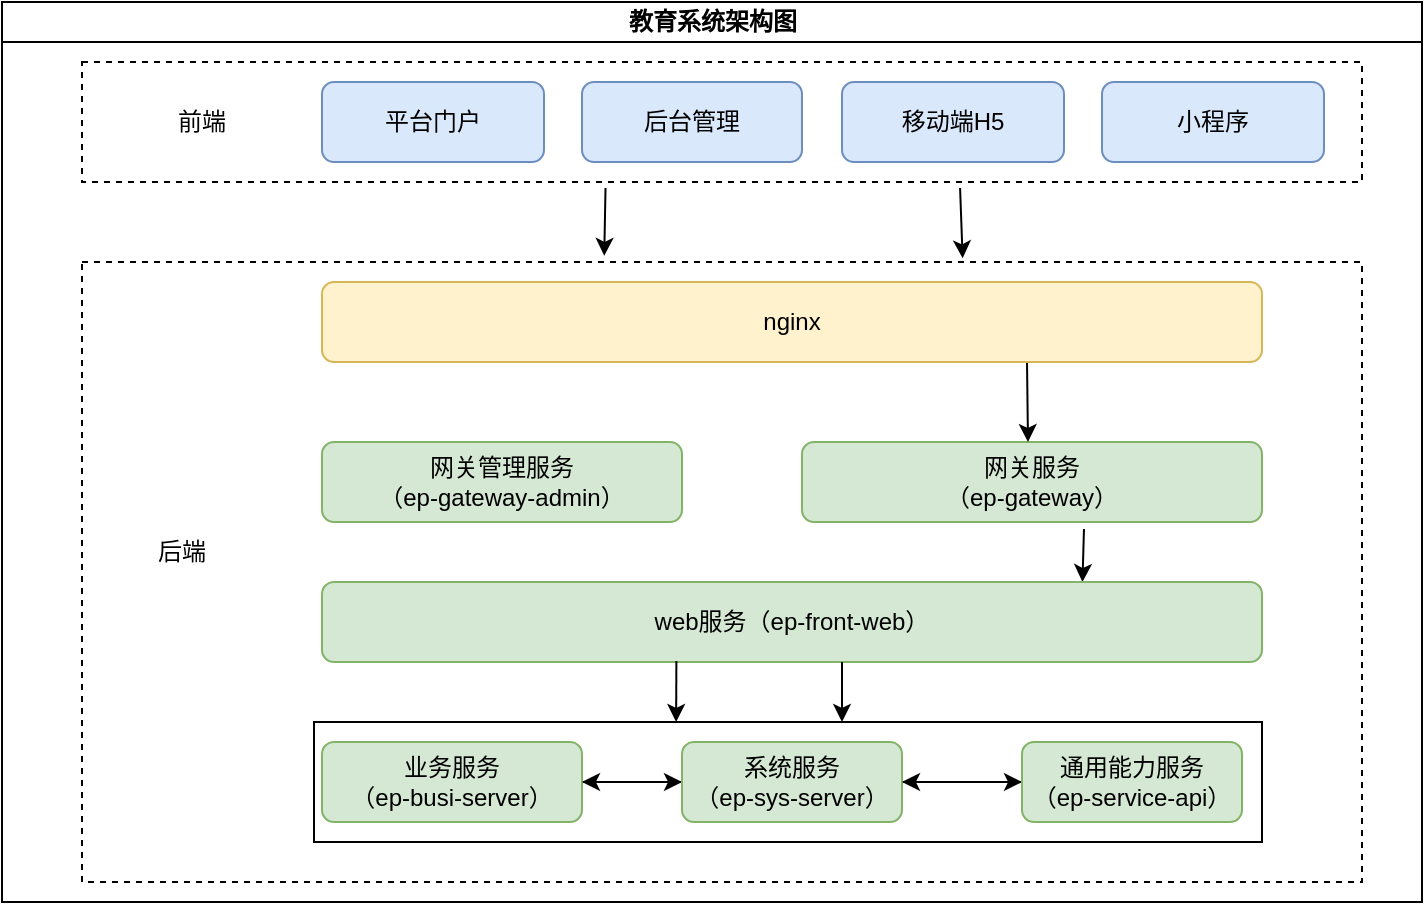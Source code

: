<mxfile version="20.8.20" type="github">
  <diagram id="prtHgNgQTEPvFCAcTncT" name="Page-1">
    <mxGraphModel dx="954" dy="562" grid="1" gridSize="10" guides="1" tooltips="1" connect="1" arrows="1" fold="1" page="1" pageScale="1" pageWidth="827" pageHeight="1169" math="0" shadow="0">
      <root>
        <mxCell id="0" />
        <mxCell id="1" parent="0" />
        <mxCell id="dNxyNK7c78bLwvsdeMH5-11" value="教育系统架构图" style="swimlane;html=1;startSize=20;horizontal=1;containerType=tree;glass=0;" parent="1" vertex="1">
          <mxGeometry x="40" y="40" width="710" height="450" as="geometry" />
        </mxCell>
        <mxCell id="byMtEM7miDaUPD9UnSFD-23" style="edgeStyle=none;rounded=0;orthogonalLoop=1;jettySize=auto;html=1;entryX=0.408;entryY=-0.01;entryDx=0;entryDy=0;exitX=0.409;exitY=1.05;exitDx=0;exitDy=0;exitPerimeter=0;entryPerimeter=0;" parent="dNxyNK7c78bLwvsdeMH5-11" source="byMtEM7miDaUPD9UnSFD-1" target="byMtEM7miDaUPD9UnSFD-6" edge="1">
          <mxGeometry relative="1" as="geometry" />
        </mxCell>
        <mxCell id="byMtEM7miDaUPD9UnSFD-24" style="edgeStyle=none;rounded=0;orthogonalLoop=1;jettySize=auto;html=1;exitX=0.686;exitY=1.05;exitDx=0;exitDy=0;entryX=0.688;entryY=-0.006;entryDx=0;entryDy=0;exitPerimeter=0;entryPerimeter=0;" parent="dNxyNK7c78bLwvsdeMH5-11" source="byMtEM7miDaUPD9UnSFD-1" target="byMtEM7miDaUPD9UnSFD-6" edge="1">
          <mxGeometry relative="1" as="geometry" />
        </mxCell>
        <mxCell id="byMtEM7miDaUPD9UnSFD-1" value="" style="rounded=0;whiteSpace=wrap;html=1;dashed=1;" parent="dNxyNK7c78bLwvsdeMH5-11" vertex="1">
          <mxGeometry x="40" y="30" width="640" height="60" as="geometry" />
        </mxCell>
        <mxCell id="byMtEM7miDaUPD9UnSFD-2" value="平台门户" style="rounded=1;whiteSpace=wrap;html=1;fillColor=#dae8fc;strokeColor=#6c8ebf;" parent="dNxyNK7c78bLwvsdeMH5-11" vertex="1">
          <mxGeometry x="160" y="40" width="111" height="40" as="geometry" />
        </mxCell>
        <mxCell id="byMtEM7miDaUPD9UnSFD-3" value="后台管理" style="rounded=1;whiteSpace=wrap;html=1;fillColor=#dae8fc;strokeColor=#6c8ebf;" parent="dNxyNK7c78bLwvsdeMH5-11" vertex="1">
          <mxGeometry x="290" y="40" width="110" height="40" as="geometry" />
        </mxCell>
        <mxCell id="byMtEM7miDaUPD9UnSFD-4" value="前端" style="text;html=1;strokeColor=none;fillColor=none;align=center;verticalAlign=middle;whiteSpace=wrap;rounded=0;" parent="dNxyNK7c78bLwvsdeMH5-11" vertex="1">
          <mxGeometry x="70" y="45" width="60" height="30" as="geometry" />
        </mxCell>
        <mxCell id="byMtEM7miDaUPD9UnSFD-6" value="" style="rounded=0;whiteSpace=wrap;html=1;dashed=1;" parent="dNxyNK7c78bLwvsdeMH5-11" vertex="1">
          <mxGeometry x="40" y="130" width="640" height="310" as="geometry" />
        </mxCell>
        <mxCell id="byMtEM7miDaUPD9UnSFD-7" value="后端" style="text;html=1;strokeColor=none;fillColor=none;align=center;verticalAlign=middle;whiteSpace=wrap;rounded=0;" parent="dNxyNK7c78bLwvsdeMH5-11" vertex="1">
          <mxGeometry x="60" y="260" width="60" height="30" as="geometry" />
        </mxCell>
        <mxCell id="byMtEM7miDaUPD9UnSFD-19" style="rounded=0;orthogonalLoop=1;jettySize=auto;html=1;entryX=0.809;entryY=0;entryDx=0;entryDy=0;exitX=0.613;exitY=1.088;exitDx=0;exitDy=0;entryPerimeter=0;exitPerimeter=0;" parent="dNxyNK7c78bLwvsdeMH5-11" source="byMtEM7miDaUPD9UnSFD-8" target="byMtEM7miDaUPD9UnSFD-9" edge="1">
          <mxGeometry relative="1" as="geometry" />
        </mxCell>
        <mxCell id="byMtEM7miDaUPD9UnSFD-8" value="网关服务&lt;br&gt;（ep-gateway）" style="rounded=1;whiteSpace=wrap;html=1;fillColor=#d5e8d4;strokeColor=#82b366;" parent="dNxyNK7c78bLwvsdeMH5-11" vertex="1">
          <mxGeometry x="400" y="220" width="230" height="40" as="geometry" />
        </mxCell>
        <mxCell id="byMtEM7miDaUPD9UnSFD-9" value="web服务（ep-front-web）" style="rounded=1;whiteSpace=wrap;html=1;fillColor=#d5e8d4;strokeColor=#82b366;" parent="dNxyNK7c78bLwvsdeMH5-11" vertex="1">
          <mxGeometry x="160" y="290" width="470" height="40" as="geometry" />
        </mxCell>
        <mxCell id="byMtEM7miDaUPD9UnSFD-16" style="rounded=0;orthogonalLoop=1;jettySize=auto;html=1;exitX=0.75;exitY=1;exitDx=0;exitDy=0;" parent="dNxyNK7c78bLwvsdeMH5-11" source="byMtEM7miDaUPD9UnSFD-14" edge="1">
          <mxGeometry relative="1" as="geometry">
            <mxPoint x="513" y="220" as="targetPoint" />
          </mxGeometry>
        </mxCell>
        <mxCell id="byMtEM7miDaUPD9UnSFD-14" value="nginx" style="rounded=1;whiteSpace=wrap;html=1;fillColor=#fff2cc;strokeColor=#d6b656;" parent="dNxyNK7c78bLwvsdeMH5-11" vertex="1">
          <mxGeometry x="160" y="140" width="470" height="40" as="geometry" />
        </mxCell>
        <mxCell id="byMtEM7miDaUPD9UnSFD-15" value="网关管理服务&lt;br&gt;（ep-gateway-admin）" style="rounded=1;whiteSpace=wrap;html=1;fillColor=#d5e8d4;strokeColor=#82b366;" parent="dNxyNK7c78bLwvsdeMH5-11" vertex="1">
          <mxGeometry x="160" y="220" width="180" height="40" as="geometry" />
        </mxCell>
        <mxCell id="UptDjHK6j2c2VJTticpk-1" value="移动端H5" style="rounded=1;whiteSpace=wrap;html=1;fillColor=#dae8fc;strokeColor=#6c8ebf;" vertex="1" parent="dNxyNK7c78bLwvsdeMH5-11">
          <mxGeometry x="420" y="40" width="111" height="40" as="geometry" />
        </mxCell>
        <mxCell id="UptDjHK6j2c2VJTticpk-2" value="小程序" style="rounded=1;whiteSpace=wrap;html=1;fillColor=#dae8fc;strokeColor=#6c8ebf;" vertex="1" parent="dNxyNK7c78bLwvsdeMH5-11">
          <mxGeometry x="550" y="40" width="111" height="40" as="geometry" />
        </mxCell>
        <mxCell id="UptDjHK6j2c2VJTticpk-3" style="edgeStyle=none;rounded=0;orthogonalLoop=1;jettySize=auto;html=1;entryX=0.5;entryY=0;entryDx=0;entryDy=0;" edge="1" parent="dNxyNK7c78bLwvsdeMH5-11">
          <mxGeometry relative="1" as="geometry">
            <mxPoint x="420" y="330" as="sourcePoint" />
            <mxPoint x="420" y="360" as="targetPoint" />
          </mxGeometry>
        </mxCell>
        <mxCell id="UptDjHK6j2c2VJTticpk-5" value="" style="rounded=0;whiteSpace=wrap;html=1;" vertex="1" parent="dNxyNK7c78bLwvsdeMH5-11">
          <mxGeometry x="156" y="360" width="474" height="60" as="geometry" />
        </mxCell>
        <mxCell id="UptDjHK6j2c2VJTticpk-11" style="edgeStyle=orthogonalEdgeStyle;rounded=0;orthogonalLoop=1;jettySize=auto;html=1;" edge="1" parent="dNxyNK7c78bLwvsdeMH5-11" source="UptDjHK6j2c2VJTticpk-6" target="UptDjHK6j2c2VJTticpk-7">
          <mxGeometry relative="1" as="geometry" />
        </mxCell>
        <mxCell id="UptDjHK6j2c2VJTticpk-6" value="业务服务&lt;br&gt;（ep-busi-server）" style="rounded=1;whiteSpace=wrap;html=1;fillColor=#d5e8d4;strokeColor=#82b366;" vertex="1" parent="dNxyNK7c78bLwvsdeMH5-11">
          <mxGeometry x="160" y="370" width="130" height="40" as="geometry" />
        </mxCell>
        <mxCell id="UptDjHK6j2c2VJTticpk-9" style="edgeStyle=orthogonalEdgeStyle;rounded=0;orthogonalLoop=1;jettySize=auto;html=1;entryX=0;entryY=0.5;entryDx=0;entryDy=0;" edge="1" parent="dNxyNK7c78bLwvsdeMH5-11" source="UptDjHK6j2c2VJTticpk-7" target="UptDjHK6j2c2VJTticpk-8">
          <mxGeometry relative="1" as="geometry" />
        </mxCell>
        <mxCell id="UptDjHK6j2c2VJTticpk-12" style="edgeStyle=orthogonalEdgeStyle;rounded=0;orthogonalLoop=1;jettySize=auto;html=1;entryX=1;entryY=0.5;entryDx=0;entryDy=0;" edge="1" parent="dNxyNK7c78bLwvsdeMH5-11" source="UptDjHK6j2c2VJTticpk-7" target="UptDjHK6j2c2VJTticpk-6">
          <mxGeometry relative="1" as="geometry" />
        </mxCell>
        <mxCell id="UptDjHK6j2c2VJTticpk-7" value="系统服务&lt;br&gt;（ep-sys-server）" style="rounded=1;whiteSpace=wrap;html=1;fillColor=#d5e8d4;strokeColor=#82b366;" vertex="1" parent="dNxyNK7c78bLwvsdeMH5-11">
          <mxGeometry x="340" y="370" width="110" height="40" as="geometry" />
        </mxCell>
        <mxCell id="UptDjHK6j2c2VJTticpk-10" style="edgeStyle=orthogonalEdgeStyle;rounded=0;orthogonalLoop=1;jettySize=auto;html=1;entryX=1;entryY=0.5;entryDx=0;entryDy=0;" edge="1" parent="dNxyNK7c78bLwvsdeMH5-11" source="UptDjHK6j2c2VJTticpk-8" target="UptDjHK6j2c2VJTticpk-7">
          <mxGeometry relative="1" as="geometry" />
        </mxCell>
        <mxCell id="UptDjHK6j2c2VJTticpk-8" value="通用能力服务&lt;br&gt;（ep-service-api）" style="rounded=1;whiteSpace=wrap;html=1;fillColor=#d5e8d4;strokeColor=#82b366;" vertex="1" parent="dNxyNK7c78bLwvsdeMH5-11">
          <mxGeometry x="510" y="370" width="110" height="40" as="geometry" />
        </mxCell>
        <mxCell id="UptDjHK6j2c2VJTticpk-13" style="edgeStyle=none;rounded=0;orthogonalLoop=1;jettySize=auto;html=1;entryX=0.382;entryY=0;entryDx=0;entryDy=0;exitX=0.377;exitY=0.988;exitDx=0;exitDy=0;exitPerimeter=0;entryPerimeter=0;" edge="1" parent="dNxyNK7c78bLwvsdeMH5-11" source="byMtEM7miDaUPD9UnSFD-9" target="UptDjHK6j2c2VJTticpk-5">
          <mxGeometry relative="1" as="geometry">
            <mxPoint x="430" y="340" as="sourcePoint" />
            <mxPoint x="430" y="370" as="targetPoint" />
          </mxGeometry>
        </mxCell>
      </root>
    </mxGraphModel>
  </diagram>
</mxfile>
